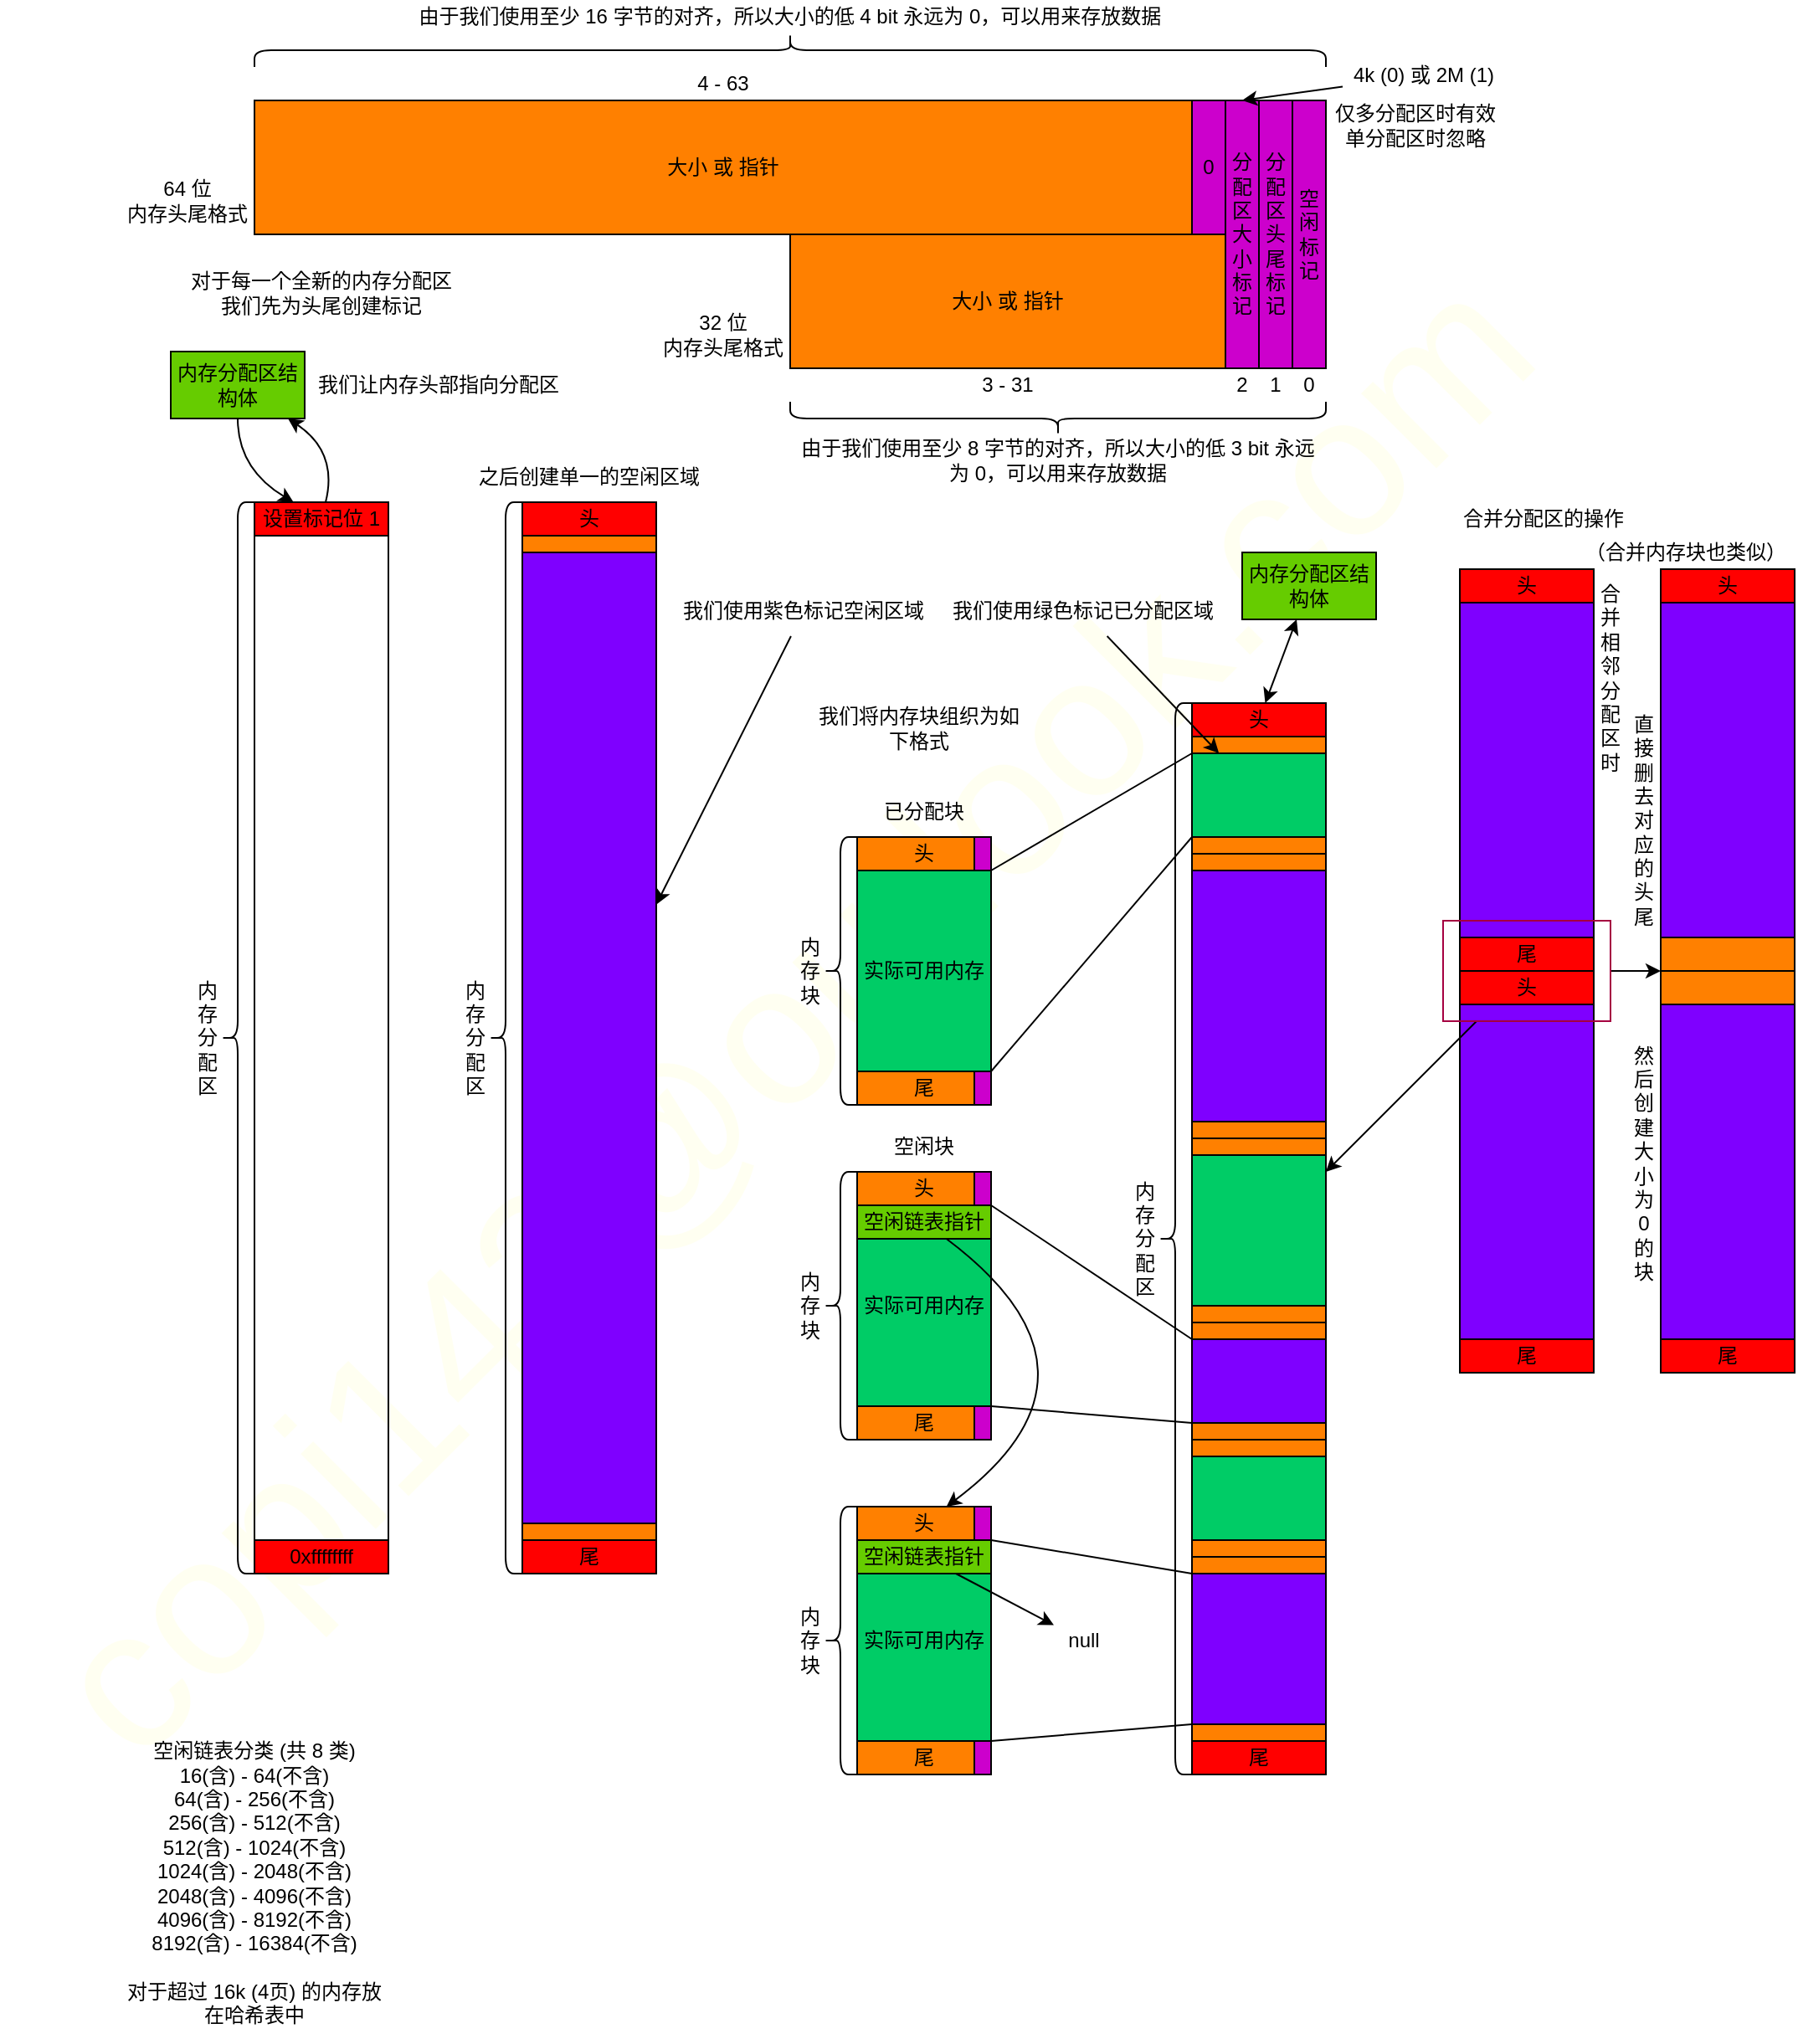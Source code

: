 <mxfile>
    <diagram id="4xi7hIIm2iAUVXr-ZjgE" name="第 1 页">
        <mxGraphModel dx="1013" dy="1689" grid="1" gridSize="10" guides="1" tooltips="1" connect="1" arrows="1" fold="1" page="1" pageScale="1" pageWidth="827" pageHeight="1169" math="0" shadow="0">
            <root>
                <mxCell id="0"/>
                <mxCell id="1" parent="0"/>
                <mxCell id="229" value="copi143@outlook.com" style="text;html=1;align=center;verticalAlign=middle;whiteSpace=wrap;rounded=0;rotation=-45;fontSize=120;fontColor=#FFFF9922;fontStyle=0;labelBorderColor=none;" parent="1" vertex="1">
                    <mxGeometry x="330" y="450" width="140" height="30" as="geometry"/>
                </mxCell>
                <mxCell id="10" value="对于每一个全新的内存分配区&lt;br&gt;我们先为头尾创建标记" style="text;html=1;strokeColor=none;fillColor=none;align=center;verticalAlign=middle;whiteSpace=wrap;rounded=0;" parent="1" vertex="1">
                    <mxGeometry x="40" y="20" width="160" height="30" as="geometry"/>
                </mxCell>
                <mxCell id="15" value="" style="group" parent="1" vertex="1" connectable="0">
                    <mxGeometry x="60" y="160" width="100" height="640" as="geometry"/>
                </mxCell>
                <mxCell id="11" value="" style="rounded=0;whiteSpace=wrap;html=1;fillColor=none;" parent="15" vertex="1">
                    <mxGeometry x="20" width="80" height="640" as="geometry"/>
                </mxCell>
                <mxCell id="12" value="设置标记位 1" style="rounded=0;whiteSpace=wrap;html=1;fillColor=#FF0000;" parent="15" vertex="1">
                    <mxGeometry x="20" width="80" height="20" as="geometry"/>
                </mxCell>
                <mxCell id="13" value="0xffffffff" style="rounded=0;whiteSpace=wrap;html=1;fillColor=#FF0000;" parent="15" vertex="1">
                    <mxGeometry x="20" y="620" width="80" height="20" as="geometry"/>
                </mxCell>
                <mxCell id="14" value="&lt;span style=&quot;text-align: center;&quot;&gt;内存分配区&lt;/span&gt;" style="shape=curlyBracket;whiteSpace=wrap;html=1;rounded=1;labelPosition=left;verticalLabelPosition=middle;align=right;verticalAlign=middle;fillColor=#FF0000;" parent="15" vertex="1">
                    <mxGeometry width="20" height="640" as="geometry"/>
                </mxCell>
                <mxCell id="16" value="" style="group" parent="1" vertex="1" connectable="0">
                    <mxGeometry x="220" y="160" width="100" height="640" as="geometry"/>
                </mxCell>
                <mxCell id="17" value="" style="rounded=0;whiteSpace=wrap;html=1;fillColor=#7F00FF;" parent="16" vertex="1">
                    <mxGeometry x="20" width="80" height="640" as="geometry"/>
                </mxCell>
                <mxCell id="18" value="头" style="rounded=0;whiteSpace=wrap;html=1;fillColor=#FF0000;" parent="16" vertex="1">
                    <mxGeometry x="20" width="80" height="20" as="geometry"/>
                </mxCell>
                <mxCell id="19" value="尾" style="rounded=0;whiteSpace=wrap;html=1;fillColor=#FF0000;" parent="16" vertex="1">
                    <mxGeometry x="20" y="620" width="80" height="20" as="geometry"/>
                </mxCell>
                <mxCell id="20" value="&lt;span style=&quot;text-align: center;&quot;&gt;内存分配区&lt;/span&gt;" style="shape=curlyBracket;whiteSpace=wrap;html=1;rounded=1;labelPosition=left;verticalLabelPosition=middle;align=right;verticalAlign=middle;fillColor=#FF0000;" parent="16" vertex="1">
                    <mxGeometry width="20" height="640" as="geometry"/>
                </mxCell>
                <mxCell id="225" value="" style="rounded=0;whiteSpace=wrap;html=1;fillColor=#FF8000;horizontal=0;" parent="16" vertex="1">
                    <mxGeometry x="20" y="20" width="80" height="10" as="geometry"/>
                </mxCell>
                <mxCell id="226" value="" style="rounded=0;whiteSpace=wrap;html=1;fillColor=#FF8000;horizontal=0;" parent="16" vertex="1">
                    <mxGeometry x="20" y="610" width="80" height="10" as="geometry"/>
                </mxCell>
                <mxCell id="21" value="之后创建单一的空闲区域" style="text;html=1;strokeColor=none;fillColor=none;align=center;verticalAlign=middle;whiteSpace=wrap;rounded=0;" parent="1" vertex="1">
                    <mxGeometry x="200" y="130" width="160" height="30" as="geometry"/>
                </mxCell>
                <mxCell id="22" value="大小 或 指针" style="rounded=0;whiteSpace=wrap;html=1;fillColor=#FF8000;horizontal=1;" parent="1" vertex="1">
                    <mxGeometry x="400" width="260" height="80" as="geometry"/>
                </mxCell>
                <mxCell id="25" value="0" style="text;html=1;strokeColor=none;fillColor=none;align=center;verticalAlign=middle;whiteSpace=wrap;rounded=0;horizontal=1;" parent="1" vertex="1">
                    <mxGeometry x="700" y="80" width="20" height="20" as="geometry"/>
                </mxCell>
                <mxCell id="26" value="1" style="text;html=1;strokeColor=none;fillColor=none;align=center;verticalAlign=middle;whiteSpace=wrap;rounded=0;horizontal=1;" parent="1" vertex="1">
                    <mxGeometry x="680" y="80" width="20" height="20" as="geometry"/>
                </mxCell>
                <mxCell id="28" value="3 - 31" style="text;html=1;strokeColor=none;fillColor=none;align=center;verticalAlign=middle;whiteSpace=wrap;rounded=0;horizontal=1;" parent="1" vertex="1">
                    <mxGeometry x="400" y="80" width="260" height="20" as="geometry"/>
                </mxCell>
                <mxCell id="31" value="2" style="text;html=1;strokeColor=none;fillColor=none;align=center;verticalAlign=middle;whiteSpace=wrap;rounded=0;horizontal=1;" parent="1" vertex="1">
                    <mxGeometry x="660" y="80" width="20" height="20" as="geometry"/>
                </mxCell>
                <mxCell id="35" value="" style="shape=curlyBracket;whiteSpace=wrap;html=1;rounded=1;labelPosition=left;verticalLabelPosition=middle;align=right;verticalAlign=middle;rotation=-90;" parent="1" vertex="1">
                    <mxGeometry x="550" y="-50" width="20" height="320" as="geometry"/>
                </mxCell>
                <mxCell id="36" value="&lt;span style=&quot;text-align: right;&quot;&gt;64 位&lt;br&gt;内存头尾格式&lt;/span&gt;" style="text;html=1;strokeColor=none;fillColor=none;align=center;verticalAlign=middle;whiteSpace=wrap;rounded=0;" parent="1" vertex="1">
                    <mxGeometry y="-40" width="80" height="40" as="geometry"/>
                </mxCell>
                <mxCell id="37" value="由于我们使用至少 8 字节的对齐，所以大小的低 3 bit 永远为 0，可以用来存放数据" style="text;html=1;strokeColor=none;fillColor=none;align=center;verticalAlign=middle;whiteSpace=wrap;rounded=0;" parent="1" vertex="1">
                    <mxGeometry x="400" y="120" width="320" height="30" as="geometry"/>
                </mxCell>
                <mxCell id="53" value="" style="group" parent="1" vertex="1" connectable="0">
                    <mxGeometry x="420" y="360" width="100" height="160" as="geometry"/>
                </mxCell>
                <mxCell id="48" value="" style="group" parent="53" vertex="1" connectable="0">
                    <mxGeometry x="20" width="80" height="160" as="geometry"/>
                </mxCell>
                <mxCell id="42" value="" style="group" parent="48" vertex="1" connectable="0">
                    <mxGeometry width="80" height="20" as="geometry"/>
                </mxCell>
                <mxCell id="40" value="" style="rounded=0;whiteSpace=wrap;html=1;fillColor=#FF8000;horizontal=0;" parent="42" vertex="1">
                    <mxGeometry width="80" height="20" as="geometry"/>
                </mxCell>
                <mxCell id="41" value="" style="rounded=0;whiteSpace=wrap;html=1;fillColor=#CC00CC;horizontal=0;align=center;" parent="42" vertex="1">
                    <mxGeometry x="70" width="10" height="20" as="geometry"/>
                </mxCell>
                <mxCell id="49" value="头" style="text;html=1;strokeColor=none;fillColor=none;align=center;verticalAlign=middle;whiteSpace=wrap;rounded=0;" parent="42" vertex="1">
                    <mxGeometry width="80" height="20" as="geometry"/>
                </mxCell>
                <mxCell id="43" value="" style="group" parent="48" vertex="1" connectable="0">
                    <mxGeometry y="140" width="80" height="20" as="geometry"/>
                </mxCell>
                <mxCell id="44" value="" style="rounded=0;whiteSpace=wrap;html=1;fillColor=#FF8000;horizontal=0;" parent="43" vertex="1">
                    <mxGeometry width="80" height="20" as="geometry"/>
                </mxCell>
                <mxCell id="45" value="" style="rounded=0;whiteSpace=wrap;html=1;fillColor=#CC00CC;horizontal=0;align=center;" parent="43" vertex="1">
                    <mxGeometry x="70" width="10" height="20" as="geometry"/>
                </mxCell>
                <mxCell id="50" value="尾" style="text;html=1;strokeColor=none;fillColor=none;align=center;verticalAlign=middle;whiteSpace=wrap;rounded=0;" parent="43" vertex="1">
                    <mxGeometry width="80" height="20" as="geometry"/>
                </mxCell>
                <mxCell id="47" value="实际可用内存" style="rounded=0;whiteSpace=wrap;html=1;fillColor=#00CC66;" parent="48" vertex="1">
                    <mxGeometry y="20" width="80" height="120" as="geometry"/>
                </mxCell>
                <mxCell id="52" value="内存块" style="shape=curlyBracket;whiteSpace=wrap;html=1;rounded=1;labelPosition=left;verticalLabelPosition=middle;align=right;verticalAlign=middle;fillColor=#00CC66;" parent="53" vertex="1">
                    <mxGeometry width="20" height="160" as="geometry"/>
                </mxCell>
                <mxCell id="54" value="" style="group" parent="1" vertex="1" connectable="0">
                    <mxGeometry x="620" y="280" width="120" height="640" as="geometry"/>
                </mxCell>
                <mxCell id="55" value="" style="rounded=0;whiteSpace=wrap;html=1;fillColor=#7F00FF;" parent="54" vertex="1">
                    <mxGeometry x="20" width="80" height="640" as="geometry"/>
                </mxCell>
                <mxCell id="56" value="头" style="rounded=0;whiteSpace=wrap;html=1;fillColor=#FF0000;" parent="54" vertex="1">
                    <mxGeometry x="20" width="80" height="20" as="geometry"/>
                </mxCell>
                <mxCell id="57" value="尾" style="rounded=0;whiteSpace=wrap;html=1;fillColor=#FF0000;" parent="54" vertex="1">
                    <mxGeometry x="20" y="620" width="80" height="20" as="geometry"/>
                </mxCell>
                <mxCell id="58" value="&lt;span style=&quot;text-align: center;&quot;&gt;内存分配区&lt;/span&gt;" style="shape=curlyBracket;whiteSpace=wrap;html=1;rounded=1;labelPosition=left;verticalLabelPosition=middle;align=right;verticalAlign=middle;fillColor=#FF0000;" parent="54" vertex="1">
                    <mxGeometry width="20" height="640" as="geometry"/>
                </mxCell>
                <mxCell id="160" style="edgeStyle=none;html=1;exitX=0.75;exitY=0;exitDx=0;exitDy=0;entryX=0.75;entryY=1;entryDx=0;entryDy=0;endArrow=none;endFill=0;" parent="54" source="71" target="56" edge="1">
                    <mxGeometry relative="1" as="geometry"/>
                </mxCell>
                <mxCell id="71" value="" style="rounded=0;whiteSpace=wrap;html=1;fillColor=#00CC66;" parent="54" vertex="1">
                    <mxGeometry x="20" y="30" width="80" height="50" as="geometry"/>
                </mxCell>
                <mxCell id="140" value="" style="rounded=0;whiteSpace=wrap;html=1;fillColor=#7F00FF;" parent="54" vertex="1">
                    <mxGeometry x="20" y="380" width="80" height="50" as="geometry"/>
                </mxCell>
                <mxCell id="170" value="" style="rounded=0;whiteSpace=wrap;html=1;fillColor=#00CC66;" parent="54" vertex="1">
                    <mxGeometry x="20" y="450" width="80" height="50" as="geometry"/>
                </mxCell>
                <mxCell id="182" value="" style="rounded=0;whiteSpace=wrap;html=1;fillColor=#00CC66;" parent="54" vertex="1">
                    <mxGeometry x="20" y="270" width="80" height="90" as="geometry"/>
                </mxCell>
                <mxCell id="183" value="" style="rounded=0;whiteSpace=wrap;html=1;fillColor=#7F00FF;" parent="54" vertex="1">
                    <mxGeometry x="20" y="520" width="80" height="90" as="geometry"/>
                </mxCell>
                <mxCell id="186" value="" style="rounded=0;whiteSpace=wrap;html=1;fillColor=#FF8000;horizontal=0;" parent="54" vertex="1">
                    <mxGeometry x="20" y="20" width="80" height="10" as="geometry"/>
                </mxCell>
                <mxCell id="189" value="" style="rounded=0;whiteSpace=wrap;html=1;fillColor=#FF8000;horizontal=0;" parent="54" vertex="1">
                    <mxGeometry x="20" y="80" width="80" height="10" as="geometry"/>
                </mxCell>
                <mxCell id="190" value="" style="rounded=0;whiteSpace=wrap;html=1;fillColor=#FF8000;horizontal=0;" parent="54" vertex="1">
                    <mxGeometry x="20" y="90" width="80" height="10" as="geometry"/>
                </mxCell>
                <mxCell id="191" value="" style="rounded=0;whiteSpace=wrap;html=1;fillColor=#FF8000;horizontal=0;" parent="54" vertex="1">
                    <mxGeometry x="20" y="260" width="80" height="10" as="geometry"/>
                </mxCell>
                <mxCell id="192" value="" style="rounded=0;whiteSpace=wrap;html=1;fillColor=#FF8000;horizontal=0;" parent="54" vertex="1">
                    <mxGeometry x="20" y="250" width="80" height="10" as="geometry"/>
                </mxCell>
                <mxCell id="194" value="" style="rounded=0;whiteSpace=wrap;html=1;fillColor=#FF8000;horizontal=0;" parent="54" vertex="1">
                    <mxGeometry x="20" y="360" width="80" height="10" as="geometry"/>
                </mxCell>
                <mxCell id="193" value="" style="rounded=0;whiteSpace=wrap;html=1;fillColor=#FF8000;horizontal=0;" parent="54" vertex="1">
                    <mxGeometry x="20" y="370" width="80" height="10" as="geometry"/>
                </mxCell>
                <mxCell id="195" value="" style="rounded=0;whiteSpace=wrap;html=1;fillColor=#FF8000;horizontal=0;" parent="54" vertex="1">
                    <mxGeometry x="20" y="430" width="80" height="10" as="geometry"/>
                </mxCell>
                <mxCell id="196" value="" style="rounded=0;whiteSpace=wrap;html=1;fillColor=#FF8000;horizontal=0;" parent="54" vertex="1">
                    <mxGeometry x="20" y="440" width="80" height="10" as="geometry"/>
                </mxCell>
                <mxCell id="198" value="" style="rounded=0;whiteSpace=wrap;html=1;fillColor=#FF8000;horizontal=0;" parent="54" vertex="1">
                    <mxGeometry x="20" y="500" width="80" height="10" as="geometry"/>
                </mxCell>
                <mxCell id="197" value="" style="rounded=0;whiteSpace=wrap;html=1;fillColor=#FF8000;horizontal=0;" parent="54" vertex="1">
                    <mxGeometry x="20" y="510" width="80" height="10" as="geometry"/>
                </mxCell>
                <mxCell id="199" value="" style="rounded=0;whiteSpace=wrap;html=1;fillColor=#FF8000;horizontal=0;" parent="54" vertex="1">
                    <mxGeometry x="20" y="610" width="80" height="10" as="geometry"/>
                </mxCell>
                <mxCell id="73" style="edgeStyle=none;html=1;" parent="1" source="72" target="17" edge="1">
                    <mxGeometry relative="1" as="geometry"/>
                </mxCell>
                <mxCell id="72" value="我们使用紫色标记空闲区域" style="text;html=1;strokeColor=none;fillColor=none;align=center;verticalAlign=middle;whiteSpace=wrap;rounded=0;" parent="1" vertex="1">
                    <mxGeometry x="330" y="210" width="156" height="30" as="geometry"/>
                </mxCell>
                <mxCell id="77" value="我们将内存块组织为如下格式" style="text;html=1;strokeColor=none;fillColor=none;align=center;verticalAlign=middle;whiteSpace=wrap;rounded=0;" parent="1" vertex="1">
                    <mxGeometry x="414" y="280" width="126" height="30" as="geometry"/>
                </mxCell>
                <mxCell id="80" style="edgeStyle=none;html=1;" parent="1" source="79" target="71" edge="1">
                    <mxGeometry relative="1" as="geometry"/>
                </mxCell>
                <mxCell id="79" value="我们使用绿色标记已分配区域" style="text;html=1;strokeColor=none;fillColor=none;align=center;verticalAlign=middle;whiteSpace=wrap;rounded=0;" parent="1" vertex="1">
                    <mxGeometry x="490" y="210" width="170" height="30" as="geometry"/>
                </mxCell>
                <mxCell id="94" value="已分配块" style="text;html=1;strokeColor=none;fillColor=none;align=center;verticalAlign=middle;whiteSpace=wrap;rounded=0;" parent="1" vertex="1">
                    <mxGeometry x="450" y="330" width="60" height="30" as="geometry"/>
                </mxCell>
                <mxCell id="95" value="空闲块" style="text;html=1;strokeColor=none;fillColor=none;align=center;verticalAlign=middle;whiteSpace=wrap;rounded=0;" parent="1" vertex="1">
                    <mxGeometry x="450" y="530" width="60" height="30" as="geometry"/>
                </mxCell>
                <mxCell id="97" value="" style="group" parent="1" vertex="1" connectable="0">
                    <mxGeometry x="420" y="560" width="100" height="160" as="geometry"/>
                </mxCell>
                <mxCell id="98" value="" style="group" parent="97" vertex="1" connectable="0">
                    <mxGeometry x="20" width="80" height="160" as="geometry"/>
                </mxCell>
                <mxCell id="99" value="" style="group" parent="98" vertex="1" connectable="0">
                    <mxGeometry width="80" height="20" as="geometry"/>
                </mxCell>
                <mxCell id="100" value="" style="rounded=0;whiteSpace=wrap;html=1;fillColor=#FF8000;horizontal=0;" parent="99" vertex="1">
                    <mxGeometry width="80" height="20" as="geometry"/>
                </mxCell>
                <mxCell id="101" value="" style="rounded=0;whiteSpace=wrap;html=1;fillColor=#CC00CC;horizontal=0;align=center;" parent="99" vertex="1">
                    <mxGeometry x="70" width="10" height="20" as="geometry"/>
                </mxCell>
                <mxCell id="102" value="头" style="text;html=1;strokeColor=none;fillColor=none;align=center;verticalAlign=middle;whiteSpace=wrap;rounded=0;" parent="99" vertex="1">
                    <mxGeometry width="80" height="20" as="geometry"/>
                </mxCell>
                <mxCell id="103" value="" style="group" parent="98" vertex="1" connectable="0">
                    <mxGeometry y="140" width="80" height="20" as="geometry"/>
                </mxCell>
                <mxCell id="104" value="" style="rounded=0;whiteSpace=wrap;html=1;fillColor=#FF8000;horizontal=0;" parent="103" vertex="1">
                    <mxGeometry width="80" height="20" as="geometry"/>
                </mxCell>
                <mxCell id="105" value="" style="rounded=0;whiteSpace=wrap;html=1;fillColor=#CC00CC;horizontal=0;align=center;" parent="103" vertex="1">
                    <mxGeometry x="70" width="10" height="20" as="geometry"/>
                </mxCell>
                <mxCell id="106" value="尾" style="text;html=1;strokeColor=none;fillColor=none;align=center;verticalAlign=middle;whiteSpace=wrap;rounded=0;" parent="103" vertex="1">
                    <mxGeometry width="80" height="20" as="geometry"/>
                </mxCell>
                <mxCell id="107" value="实际可用内存" style="rounded=0;whiteSpace=wrap;html=1;fillColor=#00CC66;" parent="98" vertex="1">
                    <mxGeometry y="20" width="80" height="120" as="geometry"/>
                </mxCell>
                <mxCell id="96" value="空闲链表指针" style="rounded=0;whiteSpace=wrap;html=1;fillColor=#66CC00;" parent="98" vertex="1">
                    <mxGeometry y="20" width="80" height="20" as="geometry"/>
                </mxCell>
                <mxCell id="108" value="内存块" style="shape=curlyBracket;whiteSpace=wrap;html=1;rounded=1;labelPosition=left;verticalLabelPosition=middle;align=right;verticalAlign=middle;fillColor=#00CC66;" parent="97" vertex="1">
                    <mxGeometry width="20" height="160" as="geometry"/>
                </mxCell>
                <mxCell id="109" value="" style="group" parent="1" vertex="1" connectable="0">
                    <mxGeometry x="420" y="760" width="100" height="160" as="geometry"/>
                </mxCell>
                <mxCell id="110" value="" style="group" parent="109" vertex="1" connectable="0">
                    <mxGeometry x="20" width="80" height="160" as="geometry"/>
                </mxCell>
                <mxCell id="111" value="" style="group" parent="110" vertex="1" connectable="0">
                    <mxGeometry width="80" height="20" as="geometry"/>
                </mxCell>
                <mxCell id="112" value="" style="rounded=0;whiteSpace=wrap;html=1;fillColor=#FF8000;horizontal=0;" parent="111" vertex="1">
                    <mxGeometry width="80" height="20" as="geometry"/>
                </mxCell>
                <mxCell id="113" value="" style="rounded=0;whiteSpace=wrap;html=1;fillColor=#CC00CC;horizontal=0;align=center;" parent="111" vertex="1">
                    <mxGeometry x="70" width="10" height="20" as="geometry"/>
                </mxCell>
                <mxCell id="114" value="头" style="text;html=1;strokeColor=none;fillColor=none;align=center;verticalAlign=middle;whiteSpace=wrap;rounded=0;" parent="111" vertex="1">
                    <mxGeometry width="80" height="20" as="geometry"/>
                </mxCell>
                <mxCell id="115" value="" style="group" parent="110" vertex="1" connectable="0">
                    <mxGeometry y="140" width="80" height="20" as="geometry"/>
                </mxCell>
                <mxCell id="116" value="" style="rounded=0;whiteSpace=wrap;html=1;fillColor=#FF8000;horizontal=0;" parent="115" vertex="1">
                    <mxGeometry width="80" height="20" as="geometry"/>
                </mxCell>
                <mxCell id="117" value="" style="rounded=0;whiteSpace=wrap;html=1;fillColor=#CC00CC;horizontal=0;align=center;" parent="115" vertex="1">
                    <mxGeometry x="70" width="10" height="20" as="geometry"/>
                </mxCell>
                <mxCell id="118" value="尾" style="text;html=1;strokeColor=none;fillColor=none;align=center;verticalAlign=middle;whiteSpace=wrap;rounded=0;" parent="115" vertex="1">
                    <mxGeometry width="80" height="20" as="geometry"/>
                </mxCell>
                <mxCell id="119" value="实际可用内存" style="rounded=0;whiteSpace=wrap;html=1;fillColor=#00CC66;" parent="110" vertex="1">
                    <mxGeometry y="20" width="80" height="120" as="geometry"/>
                </mxCell>
                <mxCell id="120" value="空闲链表指针" style="rounded=0;whiteSpace=wrap;html=1;fillColor=#66CC00;" parent="110" vertex="1">
                    <mxGeometry y="20" width="80" height="20" as="geometry"/>
                </mxCell>
                <mxCell id="121" value="内存块" style="shape=curlyBracket;whiteSpace=wrap;html=1;rounded=1;labelPosition=left;verticalLabelPosition=middle;align=right;verticalAlign=middle;fillColor=#00CC66;" parent="109" vertex="1">
                    <mxGeometry width="20" height="160" as="geometry"/>
                </mxCell>
                <mxCell id="122" style="edgeStyle=none;html=1;curved=1;" parent="1" source="96" target="114" edge="1">
                    <mxGeometry relative="1" as="geometry">
                        <Array as="points">
                            <mxPoint x="600" y="680"/>
                        </Array>
                    </mxGeometry>
                </mxCell>
                <mxCell id="123" value="null" style="text;html=1;strokeColor=none;fillColor=none;align=center;verticalAlign=middle;whiteSpace=wrap;rounded=0;" parent="1" vertex="1">
                    <mxGeometry x="557.5" y="830" width="35" height="20" as="geometry"/>
                </mxCell>
                <mxCell id="124" style="edgeStyle=none;html=1;" parent="1" source="120" target="123" edge="1">
                    <mxGeometry relative="1" as="geometry"/>
                </mxCell>
                <mxCell id="133" style="edgeStyle=none;html=1;curved=1;" parent="1" source="132" target="12" edge="1">
                    <mxGeometry relative="1" as="geometry">
                        <Array as="points">
                            <mxPoint x="70" y="140"/>
                        </Array>
                    </mxGeometry>
                </mxCell>
                <mxCell id="132" value="内存分配区结构体" style="rounded=0;whiteSpace=wrap;html=1;fillColor=#66CC00;" parent="1" vertex="1">
                    <mxGeometry x="30" y="70" width="80" height="40" as="geometry"/>
                </mxCell>
                <mxCell id="135" style="edgeStyle=none;html=1;startArrow=classic;startFill=1;" parent="1" source="134" target="56" edge="1">
                    <mxGeometry relative="1" as="geometry"/>
                </mxCell>
                <mxCell id="134" value="内存分配区结构体" style="rounded=0;whiteSpace=wrap;html=1;fillColor=#66CC00;" parent="1" vertex="1">
                    <mxGeometry x="670" y="190" width="80" height="40" as="geometry"/>
                </mxCell>
                <mxCell id="136" style="html=1;exitX=1;exitY=0;exitDx=0;exitDy=0;entryX=0;entryY=0;entryDx=0;entryDy=0;strokeColor=default;endArrow=none;endFill=0;" parent="1" source="47" target="71" edge="1">
                    <mxGeometry relative="1" as="geometry"/>
                </mxCell>
                <mxCell id="139" style="edgeStyle=none;html=1;exitX=0;exitY=1;exitDx=0;exitDy=0;entryX=1;entryY=1;entryDx=0;entryDy=0;endArrow=none;endFill=0;" parent="1" source="71" target="47" edge="1">
                    <mxGeometry relative="1" as="geometry"/>
                </mxCell>
                <mxCell id="141" style="edgeStyle=none;html=1;exitX=0;exitY=0;exitDx=0;exitDy=0;entryX=1;entryY=0;entryDx=0;entryDy=0;endArrow=none;endFill=0;" parent="1" source="140" target="96" edge="1">
                    <mxGeometry relative="1" as="geometry"/>
                </mxCell>
                <mxCell id="142" style="edgeStyle=none;html=1;exitX=0;exitY=1;exitDx=0;exitDy=0;entryX=1;entryY=1;entryDx=0;entryDy=0;endArrow=none;endFill=0;" parent="1" source="140" target="107" edge="1">
                    <mxGeometry relative="1" as="geometry"/>
                </mxCell>
                <mxCell id="144" value="空闲链表分类 (共 8 类)&lt;br&gt;16(含) - 64(不含)&lt;br&gt;64(含) - 256(不含)&lt;br&gt;256(含) - 512(不含)&lt;br&gt;512(含) - 1024(不含)&lt;br&gt;1024(含) - 2048(不含)&lt;br&gt;2048(含) - 4096(不含)&lt;br&gt;4096(含) - 8192(不含)&lt;br&gt;8192(含)&amp;nbsp;- 16384(不含)&lt;br&gt;&lt;br&gt;对于超过 16k (4页) 的内存放在哈希表中" style="text;html=1;strokeColor=none;fillColor=none;align=center;verticalAlign=middle;whiteSpace=wrap;rounded=0;horizontal=1;" parent="1" vertex="1">
                    <mxGeometry y="890" width="160" height="190" as="geometry"/>
                </mxCell>
                <mxCell id="153" value="大小 或 指针" style="rounded=0;whiteSpace=wrap;html=1;fillColor=#FF8000;horizontal=1;" parent="1" vertex="1">
                    <mxGeometry x="80" y="-80" width="560" height="80" as="geometry"/>
                </mxCell>
                <mxCell id="154" value="4 - 63" style="text;html=1;strokeColor=none;fillColor=none;align=center;verticalAlign=middle;whiteSpace=wrap;rounded=0;horizontal=1;" parent="1" vertex="1">
                    <mxGeometry x="80" y="-100" width="560" height="20" as="geometry"/>
                </mxCell>
                <mxCell id="155" value="0" style="rounded=0;whiteSpace=wrap;html=1;fillColor=#CC00CC;horizontal=1;align=center;" parent="1" vertex="1">
                    <mxGeometry x="640" y="-80" width="20" height="80" as="geometry"/>
                </mxCell>
                <mxCell id="156" value="分配区大小标记" style="rounded=0;whiteSpace=wrap;html=1;fillColor=#CC00CC;horizontal=1;align=center;" parent="1" vertex="1">
                    <mxGeometry x="660" y="-80" width="20" height="160" as="geometry"/>
                </mxCell>
                <mxCell id="157" value="分配区头尾标记" style="rounded=0;whiteSpace=wrap;html=1;fillColor=#CC00CC;horizontal=1;align=center;" parent="1" vertex="1">
                    <mxGeometry x="680" y="-80" width="20" height="160" as="geometry"/>
                </mxCell>
                <mxCell id="159" value="空闲标记" style="rounded=0;whiteSpace=wrap;html=1;fillColor=#CC00CC;horizontal=1;align=center;" parent="1" vertex="1">
                    <mxGeometry x="700" y="-80" width="20" height="160" as="geometry"/>
                </mxCell>
                <mxCell id="161" value="" style="shape=curlyBracket;whiteSpace=wrap;html=1;rounded=1;labelPosition=left;verticalLabelPosition=middle;align=right;verticalAlign=middle;rotation=90;" parent="1" vertex="1">
                    <mxGeometry x="390" y="-430" width="20" height="640" as="geometry"/>
                </mxCell>
                <mxCell id="162" value="由于我们使用至少 16 字节的对齐，所以大小的低 4 bit 永远为 0，可以用来存放数据" style="text;html=1;strokeColor=none;fillColor=none;align=center;verticalAlign=middle;whiteSpace=wrap;rounded=0;" parent="1" vertex="1">
                    <mxGeometry x="80" y="-140" width="640" height="20" as="geometry"/>
                </mxCell>
                <mxCell id="163" value="&lt;span style=&quot;text-align: right;&quot;&gt;32 位&lt;br&gt;内存头尾格式&lt;/span&gt;" style="text;html=1;strokeColor=none;fillColor=none;align=center;verticalAlign=middle;whiteSpace=wrap;rounded=0;" parent="1" vertex="1">
                    <mxGeometry x="320" y="40" width="80" height="40" as="geometry"/>
                </mxCell>
                <mxCell id="167" style="edgeStyle=none;curved=1;html=1;" parent="1" source="12" target="132" edge="1">
                    <mxGeometry relative="1" as="geometry">
                        <Array as="points">
                            <mxPoint x="130" y="130"/>
                        </Array>
                    </mxGeometry>
                </mxCell>
                <mxCell id="168" value="我们让内存头部指向分配区" style="text;html=1;strokeColor=none;fillColor=none;align=center;verticalAlign=middle;whiteSpace=wrap;rounded=0;" parent="1" vertex="1">
                    <mxGeometry x="110" y="75" width="160" height="30" as="geometry"/>
                </mxCell>
                <mxCell id="200" style="edgeStyle=none;curved=1;html=1;exitX=0;exitY=0;exitDx=0;exitDy=0;entryX=1;entryY=0;entryDx=0;entryDy=0;endArrow=none;endFill=0;" parent="1" source="183" target="120" edge="1">
                    <mxGeometry relative="1" as="geometry"/>
                </mxCell>
                <mxCell id="201" style="edgeStyle=none;curved=1;html=1;exitX=0;exitY=1;exitDx=0;exitDy=0;entryX=1;entryY=1;entryDx=0;entryDy=0;endArrow=none;endFill=0;" parent="1" source="183" target="119" edge="1">
                    <mxGeometry relative="1" as="geometry"/>
                </mxCell>
                <mxCell id="233" style="edgeStyle=none;html=1;entryX=0.5;entryY=0;entryDx=0;entryDy=0;" parent="1" source="232" target="156" edge="1">
                    <mxGeometry relative="1" as="geometry"/>
                </mxCell>
                <mxCell id="232" value="4k (0) 或 2M (1)" style="text;html=1;strokeColor=none;fillColor=none;align=center;verticalAlign=middle;whiteSpace=wrap;rounded=0;" parent="1" vertex="1">
                    <mxGeometry x="730" y="-110" width="97" height="30" as="geometry"/>
                </mxCell>
                <mxCell id="234" value="仅多分配区时有效&lt;br&gt;单分配区时忽略" style="text;html=1;strokeColor=none;fillColor=none;align=center;verticalAlign=middle;whiteSpace=wrap;rounded=0;" parent="1" vertex="1">
                    <mxGeometry x="720" y="-80" width="107" height="30" as="geometry"/>
                </mxCell>
                <mxCell id="243" value="" style="group" parent="1" vertex="1" connectable="0">
                    <mxGeometry x="800" y="200" width="80" height="240" as="geometry"/>
                </mxCell>
                <mxCell id="236" value="" style="rounded=0;whiteSpace=wrap;html=1;fillColor=#7F00FF;" parent="243" vertex="1">
                    <mxGeometry width="80" height="240" as="geometry"/>
                </mxCell>
                <mxCell id="237" value="头" style="rounded=0;whiteSpace=wrap;html=1;fillColor=#FF0000;" parent="243" vertex="1">
                    <mxGeometry width="80" height="20" as="geometry"/>
                </mxCell>
                <mxCell id="238" value="尾" style="rounded=0;whiteSpace=wrap;html=1;fillColor=#FF0000;" parent="243" vertex="1">
                    <mxGeometry y="220" width="80" height="20" as="geometry"/>
                </mxCell>
                <mxCell id="245" value="" style="group" parent="1" vertex="1" connectable="0">
                    <mxGeometry x="800" y="440" width="80" height="240" as="geometry"/>
                </mxCell>
                <mxCell id="246" value="" style="rounded=0;whiteSpace=wrap;html=1;fillColor=#7F00FF;" parent="245" vertex="1">
                    <mxGeometry width="80" height="240" as="geometry"/>
                </mxCell>
                <mxCell id="247" value="头" style="rounded=0;whiteSpace=wrap;html=1;fillColor=#FF0000;" parent="245" vertex="1">
                    <mxGeometry width="80" height="20" as="geometry"/>
                </mxCell>
                <mxCell id="248" value="尾" style="rounded=0;whiteSpace=wrap;html=1;fillColor=#FF0000;" parent="245" vertex="1">
                    <mxGeometry y="220" width="80" height="20" as="geometry"/>
                </mxCell>
                <mxCell id="258" style="edgeStyle=none;html=1;entryX=0;entryY=0.5;entryDx=0;entryDy=0;" parent="1" source="249" target="253" edge="1">
                    <mxGeometry relative="1" as="geometry"/>
                </mxCell>
                <mxCell id="269" value="" style="edgeStyle=none;html=1;" parent="1" source="249" target="55" edge="1">
                    <mxGeometry relative="1" as="geometry"/>
                </mxCell>
                <mxCell id="249" value="" style="rounded=0;whiteSpace=wrap;html=1;labelBackgroundColor=none;fillColor=none;fontColor=#ffffff;strokeColor=#A50040;" parent="1" vertex="1">
                    <mxGeometry x="790" y="410" width="100" height="60" as="geometry"/>
                </mxCell>
                <mxCell id="250" value="合并相邻分配区时" style="text;html=1;strokeColor=none;fillColor=none;align=center;verticalAlign=middle;whiteSpace=wrap;rounded=0;labelBackgroundColor=none;" parent="1" vertex="1">
                    <mxGeometry x="880" y="200" width="20" height="130" as="geometry"/>
                </mxCell>
                <mxCell id="251" value="直接删去对应的头尾" style="text;html=1;strokeColor=none;fillColor=none;align=center;verticalAlign=middle;whiteSpace=wrap;rounded=0;labelBackgroundColor=none;" parent="1" vertex="1">
                    <mxGeometry x="900" y="280" width="20" height="140" as="geometry"/>
                </mxCell>
                <mxCell id="256" value="" style="group" parent="1" vertex="1" connectable="0">
                    <mxGeometry x="920" y="200" width="80" height="480" as="geometry"/>
                </mxCell>
                <mxCell id="253" value="" style="rounded=0;whiteSpace=wrap;html=1;fillColor=#7F00FF;" parent="256" vertex="1">
                    <mxGeometry width="80" height="480" as="geometry"/>
                </mxCell>
                <mxCell id="254" value="头" style="rounded=0;whiteSpace=wrap;html=1;fillColor=#FF0000;" parent="256" vertex="1">
                    <mxGeometry width="80" height="20" as="geometry"/>
                </mxCell>
                <mxCell id="255" value="尾" style="rounded=0;whiteSpace=wrap;html=1;fillColor=#FF0000;" parent="256" vertex="1">
                    <mxGeometry y="460" width="80" height="20" as="geometry"/>
                </mxCell>
                <mxCell id="259" value="" style="rounded=0;whiteSpace=wrap;html=1;fillColor=#FF8000;horizontal=0;" parent="256" vertex="1">
                    <mxGeometry y="220" width="80" height="20" as="geometry"/>
                </mxCell>
                <mxCell id="260" value="" style="rounded=0;whiteSpace=wrap;html=1;fillColor=#FF8000;horizontal=0;" parent="256" vertex="1">
                    <mxGeometry y="240" width="80" height="20" as="geometry"/>
                </mxCell>
                <mxCell id="257" value="然后创建大小为0的块" style="text;html=1;strokeColor=none;fillColor=none;align=center;verticalAlign=middle;whiteSpace=wrap;rounded=0;labelBackgroundColor=none;" parent="1" vertex="1">
                    <mxGeometry x="900" y="480" width="20" height="150" as="geometry"/>
                </mxCell>
                <mxCell id="261" value="合并分配区的操作" style="text;html=1;strokeColor=none;fillColor=none;align=center;verticalAlign=middle;whiteSpace=wrap;rounded=0;labelBackgroundColor=none;" parent="1" vertex="1">
                    <mxGeometry x="800" y="160" width="100" height="20" as="geometry"/>
                </mxCell>
                <mxCell id="262" value="（合并内存块也类似）" style="text;html=1;strokeColor=none;fillColor=none;align=center;verticalAlign=middle;whiteSpace=wrap;rounded=0;labelBackgroundColor=none;" parent="1" vertex="1">
                    <mxGeometry x="870" y="180" width="130" height="20" as="geometry"/>
                </mxCell>
            </root>
        </mxGraphModel>
    </diagram>
</mxfile>